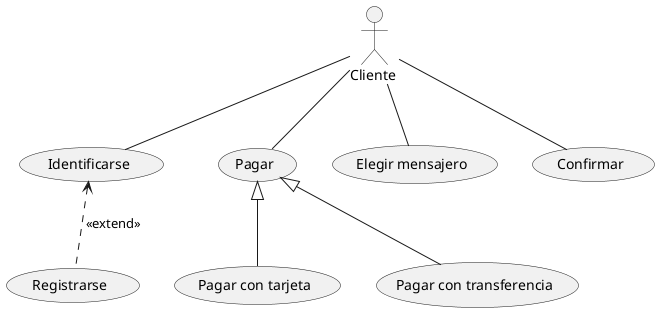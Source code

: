 @startuml

:Cliente : as c


usecase "Identificarse" as UC1
usecase "Pagar" as UC2
usecase "Elegir mensajero" as UC3
usecase "Confirmar" as UC4
usecase "Registrarse" as UC5
usecase "Pagar con tarjeta" as UC6
usecase "Pagar con transferencia" as UC7


c -- UC1
c -- UC2
c -- UC3
c -- UC4
UC1 <.. UC5 : <<extend>>
UC2 <|-- UC6
UC2 <|-- UC7
@enduml